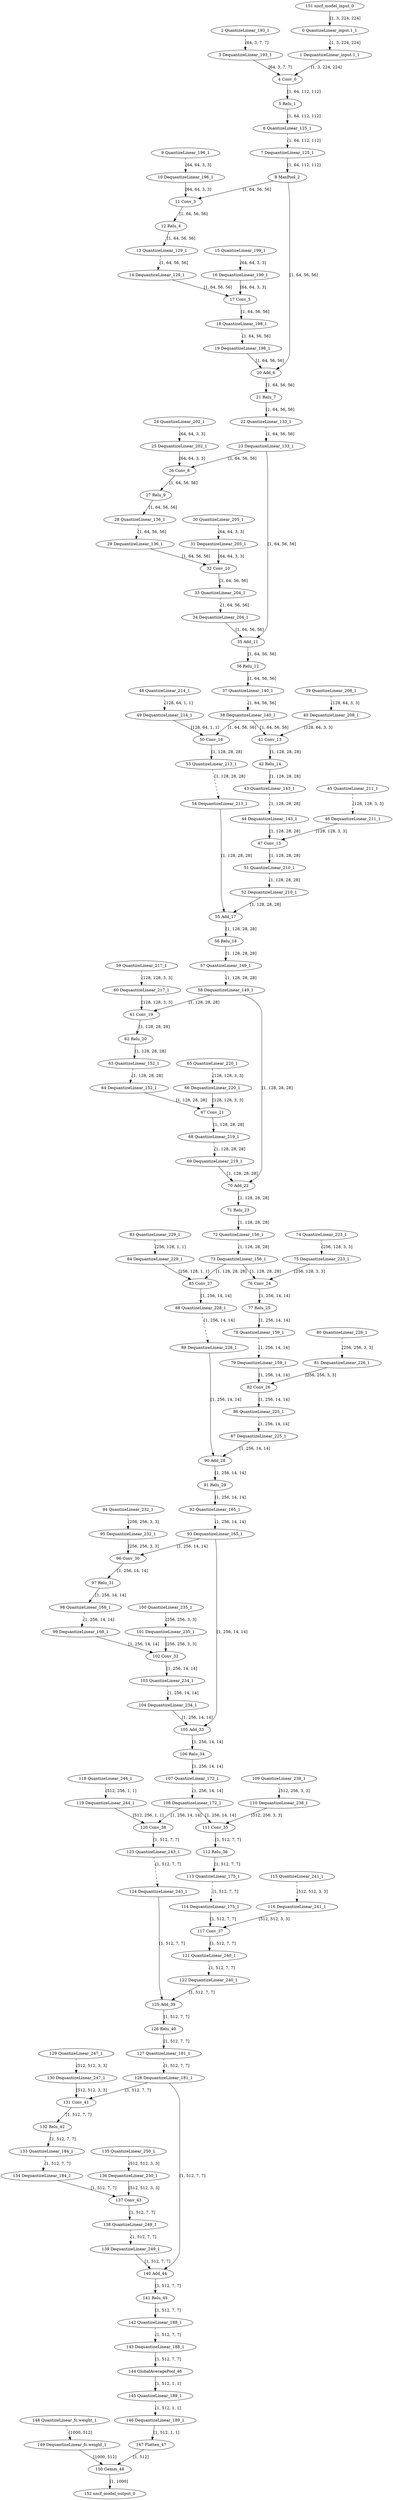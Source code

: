 strict digraph  {
"0 QuantizeLinear_input.1_1" [id=0, type=QuantizeLinear];
"1 DequantizeLinear_input.1_1" [id=1, type=DequantizeLinear];
"2 QuantizeLinear_193_1" [id=2, type=QuantizeLinear];
"3 DequantizeLinear_193_1" [id=3, type=DequantizeLinear];
"4 Conv_0" [id=4, type=Conv];
"5 Relu_1" [id=5, type=Relu];
"6 QuantizeLinear_125_1" [id=6, type=QuantizeLinear];
"7 DequantizeLinear_125_1" [id=7, type=DequantizeLinear];
"8 MaxPool_2" [id=8, type=MaxPool];
"9 QuantizeLinear_196_1" [id=9, type=QuantizeLinear];
"10 DequantizeLinear_196_1" [id=10, type=DequantizeLinear];
"11 Conv_3" [id=11, type=Conv];
"12 Relu_4" [id=12, type=Relu];
"13 QuantizeLinear_129_1" [id=13, type=QuantizeLinear];
"14 DequantizeLinear_129_1" [id=14, type=DequantizeLinear];
"15 QuantizeLinear_199_1" [id=15, type=QuantizeLinear];
"16 DequantizeLinear_199_1" [id=16, type=DequantizeLinear];
"17 Conv_5" [id=17, type=Conv];
"18 QuantizeLinear_198_1" [id=18, type=QuantizeLinear];
"19 DequantizeLinear_198_1" [id=19, type=DequantizeLinear];
"20 Add_6" [id=20, type=Add];
"21 Relu_7" [id=21, type=Relu];
"22 QuantizeLinear_133_1" [id=22, type=QuantizeLinear];
"23 DequantizeLinear_133_1" [id=23, type=DequantizeLinear];
"24 QuantizeLinear_202_1" [id=24, type=QuantizeLinear];
"25 DequantizeLinear_202_1" [id=25, type=DequantizeLinear];
"26 Conv_8" [id=26, type=Conv];
"27 Relu_9" [id=27, type=Relu];
"28 QuantizeLinear_136_1" [id=28, type=QuantizeLinear];
"29 DequantizeLinear_136_1" [id=29, type=DequantizeLinear];
"30 QuantizeLinear_205_1" [id=30, type=QuantizeLinear];
"31 DequantizeLinear_205_1" [id=31, type=DequantizeLinear];
"32 Conv_10" [id=32, type=Conv];
"33 QuantizeLinear_204_1" [id=33, type=QuantizeLinear];
"34 DequantizeLinear_204_1" [id=34, type=DequantizeLinear];
"35 Add_11" [id=35, type=Add];
"36 Relu_12" [id=36, type=Relu];
"37 QuantizeLinear_140_1" [id=37, type=QuantizeLinear];
"38 DequantizeLinear_140_1" [id=38, type=DequantizeLinear];
"39 QuantizeLinear_208_1" [id=39, type=QuantizeLinear];
"40 DequantizeLinear_208_1" [id=40, type=DequantizeLinear];
"41 Conv_13" [id=41, type=Conv];
"42 Relu_14" [id=42, type=Relu];
"43 QuantizeLinear_143_1" [id=43, type=QuantizeLinear];
"44 DequantizeLinear_143_1" [id=44, type=DequantizeLinear];
"45 QuantizeLinear_211_1" [id=45, type=QuantizeLinear];
"46 DequantizeLinear_211_1" [id=46, type=DequantizeLinear];
"47 Conv_15" [id=47, type=Conv];
"48 QuantizeLinear_214_1" [id=48, type=QuantizeLinear];
"49 DequantizeLinear_214_1" [id=49, type=DequantizeLinear];
"50 Conv_16" [id=50, type=Conv];
"51 QuantizeLinear_210_1" [id=51, type=QuantizeLinear];
"52 DequantizeLinear_210_1" [id=52, type=DequantizeLinear];
"53 QuantizeLinear_213_1" [id=53, type=QuantizeLinear];
"54 DequantizeLinear_213_1" [id=54, type=DequantizeLinear];
"55 Add_17" [id=55, type=Add];
"56 Relu_18" [id=56, type=Relu];
"57 QuantizeLinear_149_1" [id=57, type=QuantizeLinear];
"58 DequantizeLinear_149_1" [id=58, type=DequantizeLinear];
"59 QuantizeLinear_217_1" [id=59, type=QuantizeLinear];
"60 DequantizeLinear_217_1" [id=60, type=DequantizeLinear];
"61 Conv_19" [id=61, type=Conv];
"62 Relu_20" [id=62, type=Relu];
"63 QuantizeLinear_152_1" [id=63, type=QuantizeLinear];
"64 DequantizeLinear_152_1" [id=64, type=DequantizeLinear];
"65 QuantizeLinear_220_1" [id=65, type=QuantizeLinear];
"66 DequantizeLinear_220_1" [id=66, type=DequantizeLinear];
"67 Conv_21" [id=67, type=Conv];
"68 QuantizeLinear_219_1" [id=68, type=QuantizeLinear];
"69 DequantizeLinear_219_1" [id=69, type=DequantizeLinear];
"70 Add_22" [id=70, type=Add];
"71 Relu_23" [id=71, type=Relu];
"72 QuantizeLinear_156_1" [id=72, type=QuantizeLinear];
"73 DequantizeLinear_156_1" [id=73, type=DequantizeLinear];
"74 QuantizeLinear_223_1" [id=74, type=QuantizeLinear];
"75 DequantizeLinear_223_1" [id=75, type=DequantizeLinear];
"76 Conv_24" [id=76, type=Conv];
"77 Relu_25" [id=77, type=Relu];
"78 QuantizeLinear_159_1" [id=78, type=QuantizeLinear];
"79 DequantizeLinear_159_1" [id=79, type=DequantizeLinear];
"80 QuantizeLinear_226_1" [id=80, type=QuantizeLinear];
"81 DequantizeLinear_226_1" [id=81, type=DequantizeLinear];
"82 Conv_26" [id=82, type=Conv];
"83 QuantizeLinear_229_1" [id=83, type=QuantizeLinear];
"84 DequantizeLinear_229_1" [id=84, type=DequantizeLinear];
"85 Conv_27" [id=85, type=Conv];
"86 QuantizeLinear_225_1" [id=86, type=QuantizeLinear];
"87 DequantizeLinear_225_1" [id=87, type=DequantizeLinear];
"88 QuantizeLinear_228_1" [id=88, type=QuantizeLinear];
"89 DequantizeLinear_228_1" [id=89, type=DequantizeLinear];
"90 Add_28" [id=90, type=Add];
"91 Relu_29" [id=91, type=Relu];
"92 QuantizeLinear_165_1" [id=92, type=QuantizeLinear];
"93 DequantizeLinear_165_1" [id=93, type=DequantizeLinear];
"94 QuantizeLinear_232_1" [id=94, type=QuantizeLinear];
"95 DequantizeLinear_232_1" [id=95, type=DequantizeLinear];
"96 Conv_30" [id=96, type=Conv];
"97 Relu_31" [id=97, type=Relu];
"98 QuantizeLinear_168_1" [id=98, type=QuantizeLinear];
"99 DequantizeLinear_168_1" [id=99, type=DequantizeLinear];
"100 QuantizeLinear_235_1" [id=100, type=QuantizeLinear];
"101 DequantizeLinear_235_1" [id=101, type=DequantizeLinear];
"102 Conv_32" [id=102, type=Conv];
"103 QuantizeLinear_234_1" [id=103, type=QuantizeLinear];
"104 DequantizeLinear_234_1" [id=104, type=DequantizeLinear];
"105 Add_33" [id=105, type=Add];
"106 Relu_34" [id=106, type=Relu];
"107 QuantizeLinear_172_1" [id=107, type=QuantizeLinear];
"108 DequantizeLinear_172_1" [id=108, type=DequantizeLinear];
"109 QuantizeLinear_238_1" [id=109, type=QuantizeLinear];
"110 DequantizeLinear_238_1" [id=110, type=DequantizeLinear];
"111 Conv_35" [id=111, type=Conv];
"112 Relu_36" [id=112, type=Relu];
"113 QuantizeLinear_175_1" [id=113, type=QuantizeLinear];
"114 DequantizeLinear_175_1" [id=114, type=DequantizeLinear];
"115 QuantizeLinear_241_1" [id=115, type=QuantizeLinear];
"116 DequantizeLinear_241_1" [id=116, type=DequantizeLinear];
"117 Conv_37" [id=117, type=Conv];
"118 QuantizeLinear_244_1" [id=118, type=QuantizeLinear];
"119 DequantizeLinear_244_1" [id=119, type=DequantizeLinear];
"120 Conv_38" [id=120, type=Conv];
"121 QuantizeLinear_240_1" [id=121, type=QuantizeLinear];
"122 DequantizeLinear_240_1" [id=122, type=DequantizeLinear];
"123 QuantizeLinear_243_1" [id=123, type=QuantizeLinear];
"124 DequantizeLinear_243_1" [id=124, type=DequantizeLinear];
"125 Add_39" [id=125, type=Add];
"126 Relu_40" [id=126, type=Relu];
"127 QuantizeLinear_181_1" [id=127, type=QuantizeLinear];
"128 DequantizeLinear_181_1" [id=128, type=DequantizeLinear];
"129 QuantizeLinear_247_1" [id=129, type=QuantizeLinear];
"130 DequantizeLinear_247_1" [id=130, type=DequantizeLinear];
"131 Conv_41" [id=131, type=Conv];
"132 Relu_42" [id=132, type=Relu];
"133 QuantizeLinear_184_1" [id=133, type=QuantizeLinear];
"134 DequantizeLinear_184_1" [id=134, type=DequantizeLinear];
"135 QuantizeLinear_250_1" [id=135, type=QuantizeLinear];
"136 DequantizeLinear_250_1" [id=136, type=DequantizeLinear];
"137 Conv_43" [id=137, type=Conv];
"138 QuantizeLinear_249_1" [id=138, type=QuantizeLinear];
"139 DequantizeLinear_249_1" [id=139, type=DequantizeLinear];
"140 Add_44" [id=140, type=Add];
"141 Relu_45" [id=141, type=Relu];
"142 QuantizeLinear_188_1" [id=142, type=QuantizeLinear];
"143 DequantizeLinear_188_1" [id=143, type=DequantizeLinear];
"144 GlobalAveragePool_46" [id=144, type=GlobalAveragePool];
"145 QuantizeLinear_189_1" [id=145, type=QuantizeLinear];
"146 DequantizeLinear_189_1" [id=146, type=DequantizeLinear];
"147 Flatten_47" [id=147, type=Flatten];
"148 QuantizeLinear_fc.weight_1" [id=148, type=QuantizeLinear];
"149 DequantizeLinear_fc.weight_1" [id=149, type=DequantizeLinear];
"150 Gemm_48" [id=150, type=Gemm];
"151 nncf_model_input_0" [id=151, type=nncf_model_input];
"152 nncf_model_output_0" [id=152, type=nncf_model_output];
"0 QuantizeLinear_input.1_1" -> "1 DequantizeLinear_input.1_1"  [label="[1, 3, 224, 224]", style=dashed];
"1 DequantizeLinear_input.1_1" -> "4 Conv_0"  [label="[1, 3, 224, 224]", style=solid];
"2 QuantizeLinear_193_1" -> "3 DequantizeLinear_193_1"  [label="[64, 3, 7, 7]", style=dashed];
"3 DequantizeLinear_193_1" -> "4 Conv_0"  [label="[64, 3, 7, 7]", style=solid];
"4 Conv_0" -> "5 Relu_1"  [label="[1, 64, 112, 112]", style=solid];
"5 Relu_1" -> "6 QuantizeLinear_125_1"  [label="[1, 64, 112, 112]", style=solid];
"6 QuantizeLinear_125_1" -> "7 DequantizeLinear_125_1"  [label="[1, 64, 112, 112]", style=dashed];
"7 DequantizeLinear_125_1" -> "8 MaxPool_2"  [label="[1, 64, 112, 112]", style=solid];
"8 MaxPool_2" -> "11 Conv_3"  [label="[1, 64, 56, 56]", style=solid];
"8 MaxPool_2" -> "20 Add_6"  [label="[1, 64, 56, 56]", style=solid];
"9 QuantizeLinear_196_1" -> "10 DequantizeLinear_196_1"  [label="[64, 64, 3, 3]", style=dashed];
"10 DequantizeLinear_196_1" -> "11 Conv_3"  [label="[64, 64, 3, 3]", style=solid];
"11 Conv_3" -> "12 Relu_4"  [label="[1, 64, 56, 56]", style=solid];
"12 Relu_4" -> "13 QuantizeLinear_129_1"  [label="[1, 64, 56, 56]", style=solid];
"13 QuantizeLinear_129_1" -> "14 DequantizeLinear_129_1"  [label="[1, 64, 56, 56]", style=dashed];
"14 DequantizeLinear_129_1" -> "17 Conv_5"  [label="[1, 64, 56, 56]", style=solid];
"15 QuantizeLinear_199_1" -> "16 DequantizeLinear_199_1"  [label="[64, 64, 3, 3]", style=dashed];
"16 DequantizeLinear_199_1" -> "17 Conv_5"  [label="[64, 64, 3, 3]", style=solid];
"17 Conv_5" -> "18 QuantizeLinear_198_1"  [label="[1, 64, 56, 56]", style=solid];
"18 QuantizeLinear_198_1" -> "19 DequantizeLinear_198_1"  [label="[1, 64, 56, 56]", style=dashed];
"19 DequantizeLinear_198_1" -> "20 Add_6"  [label="[1, 64, 56, 56]", style=solid];
"20 Add_6" -> "21 Relu_7"  [label="[1, 64, 56, 56]", style=solid];
"21 Relu_7" -> "22 QuantizeLinear_133_1"  [label="[1, 64, 56, 56]", style=solid];
"22 QuantizeLinear_133_1" -> "23 DequantizeLinear_133_1"  [label="[1, 64, 56, 56]", style=dashed];
"23 DequantizeLinear_133_1" -> "26 Conv_8"  [label="[1, 64, 56, 56]", style=solid];
"23 DequantizeLinear_133_1" -> "35 Add_11"  [label="[1, 64, 56, 56]", style=solid];
"24 QuantizeLinear_202_1" -> "25 DequantizeLinear_202_1"  [label="[64, 64, 3, 3]", style=dashed];
"25 DequantizeLinear_202_1" -> "26 Conv_8"  [label="[64, 64, 3, 3]", style=solid];
"26 Conv_8" -> "27 Relu_9"  [label="[1, 64, 56, 56]", style=solid];
"27 Relu_9" -> "28 QuantizeLinear_136_1"  [label="[1, 64, 56, 56]", style=solid];
"28 QuantizeLinear_136_1" -> "29 DequantizeLinear_136_1"  [label="[1, 64, 56, 56]", style=dashed];
"29 DequantizeLinear_136_1" -> "32 Conv_10"  [label="[1, 64, 56, 56]", style=solid];
"30 QuantizeLinear_205_1" -> "31 DequantizeLinear_205_1"  [label="[64, 64, 3, 3]", style=dashed];
"31 DequantizeLinear_205_1" -> "32 Conv_10"  [label="[64, 64, 3, 3]", style=solid];
"32 Conv_10" -> "33 QuantizeLinear_204_1"  [label="[1, 64, 56, 56]", style=solid];
"33 QuantizeLinear_204_1" -> "34 DequantizeLinear_204_1"  [label="[1, 64, 56, 56]", style=dashed];
"34 DequantizeLinear_204_1" -> "35 Add_11"  [label="[1, 64, 56, 56]", style=solid];
"35 Add_11" -> "36 Relu_12"  [label="[1, 64, 56, 56]", style=solid];
"36 Relu_12" -> "37 QuantizeLinear_140_1"  [label="[1, 64, 56, 56]", style=solid];
"37 QuantizeLinear_140_1" -> "38 DequantizeLinear_140_1"  [label="[1, 64, 56, 56]", style=dashed];
"38 DequantizeLinear_140_1" -> "41 Conv_13"  [label="[1, 64, 56, 56]", style=solid];
"38 DequantizeLinear_140_1" -> "50 Conv_16"  [label="[1, 64, 56, 56]", style=solid];
"39 QuantizeLinear_208_1" -> "40 DequantizeLinear_208_1"  [label="[128, 64, 3, 3]", style=dashed];
"40 DequantizeLinear_208_1" -> "41 Conv_13"  [label="[128, 64, 3, 3]", style=solid];
"41 Conv_13" -> "42 Relu_14"  [label="[1, 128, 28, 28]", style=solid];
"42 Relu_14" -> "43 QuantizeLinear_143_1"  [label="[1, 128, 28, 28]", style=solid];
"43 QuantizeLinear_143_1" -> "44 DequantizeLinear_143_1"  [label="[1, 128, 28, 28]", style=dashed];
"44 DequantizeLinear_143_1" -> "47 Conv_15"  [label="[1, 128, 28, 28]", style=solid];
"45 QuantizeLinear_211_1" -> "46 DequantizeLinear_211_1"  [label="[128, 128, 3, 3]", style=dashed];
"46 DequantizeLinear_211_1" -> "47 Conv_15"  [label="[128, 128, 3, 3]", style=solid];
"47 Conv_15" -> "51 QuantizeLinear_210_1"  [label="[1, 128, 28, 28]", style=solid];
"48 QuantizeLinear_214_1" -> "49 DequantizeLinear_214_1"  [label="[128, 64, 1, 1]", style=dashed];
"49 DequantizeLinear_214_1" -> "50 Conv_16"  [label="[128, 64, 1, 1]", style=solid];
"50 Conv_16" -> "53 QuantizeLinear_213_1"  [label="[1, 128, 28, 28]", style=solid];
"51 QuantizeLinear_210_1" -> "52 DequantizeLinear_210_1"  [label="[1, 128, 28, 28]", style=dashed];
"52 DequantizeLinear_210_1" -> "55 Add_17"  [label="[1, 128, 28, 28]", style=solid];
"53 QuantizeLinear_213_1" -> "54 DequantizeLinear_213_1"  [label="[1, 128, 28, 28]", style=dashed];
"54 DequantizeLinear_213_1" -> "55 Add_17"  [label="[1, 128, 28, 28]", style=solid];
"55 Add_17" -> "56 Relu_18"  [label="[1, 128, 28, 28]", style=solid];
"56 Relu_18" -> "57 QuantizeLinear_149_1"  [label="[1, 128, 28, 28]", style=solid];
"57 QuantizeLinear_149_1" -> "58 DequantizeLinear_149_1"  [label="[1, 128, 28, 28]", style=dashed];
"58 DequantizeLinear_149_1" -> "61 Conv_19"  [label="[1, 128, 28, 28]", style=solid];
"58 DequantizeLinear_149_1" -> "70 Add_22"  [label="[1, 128, 28, 28]", style=solid];
"59 QuantizeLinear_217_1" -> "60 DequantizeLinear_217_1"  [label="[128, 128, 3, 3]", style=dashed];
"60 DequantizeLinear_217_1" -> "61 Conv_19"  [label="[128, 128, 3, 3]", style=solid];
"61 Conv_19" -> "62 Relu_20"  [label="[1, 128, 28, 28]", style=solid];
"62 Relu_20" -> "63 QuantizeLinear_152_1"  [label="[1, 128, 28, 28]", style=solid];
"63 QuantizeLinear_152_1" -> "64 DequantizeLinear_152_1"  [label="[1, 128, 28, 28]", style=dashed];
"64 DequantizeLinear_152_1" -> "67 Conv_21"  [label="[1, 128, 28, 28]", style=solid];
"65 QuantizeLinear_220_1" -> "66 DequantizeLinear_220_1"  [label="[128, 128, 3, 3]", style=dashed];
"66 DequantizeLinear_220_1" -> "67 Conv_21"  [label="[128, 128, 3, 3]", style=solid];
"67 Conv_21" -> "68 QuantizeLinear_219_1"  [label="[1, 128, 28, 28]", style=solid];
"68 QuantizeLinear_219_1" -> "69 DequantizeLinear_219_1"  [label="[1, 128, 28, 28]", style=dashed];
"69 DequantizeLinear_219_1" -> "70 Add_22"  [label="[1, 128, 28, 28]", style=solid];
"70 Add_22" -> "71 Relu_23"  [label="[1, 128, 28, 28]", style=solid];
"71 Relu_23" -> "72 QuantizeLinear_156_1"  [label="[1, 128, 28, 28]", style=solid];
"72 QuantizeLinear_156_1" -> "73 DequantizeLinear_156_1"  [label="[1, 128, 28, 28]", style=dashed];
"73 DequantizeLinear_156_1" -> "76 Conv_24"  [label="[1, 128, 28, 28]", style=solid];
"73 DequantizeLinear_156_1" -> "85 Conv_27"  [label="[1, 128, 28, 28]", style=solid];
"74 QuantizeLinear_223_1" -> "75 DequantizeLinear_223_1"  [label="[256, 128, 3, 3]", style=dashed];
"75 DequantizeLinear_223_1" -> "76 Conv_24"  [label="[256, 128, 3, 3]", style=solid];
"76 Conv_24" -> "77 Relu_25"  [label="[1, 256, 14, 14]", style=solid];
"77 Relu_25" -> "78 QuantizeLinear_159_1"  [label="[1, 256, 14, 14]", style=solid];
"78 QuantizeLinear_159_1" -> "79 DequantizeLinear_159_1"  [label="[1, 256, 14, 14]", style=dashed];
"79 DequantizeLinear_159_1" -> "82 Conv_26"  [label="[1, 256, 14, 14]", style=solid];
"80 QuantizeLinear_226_1" -> "81 DequantizeLinear_226_1"  [label="[256, 256, 3, 3]", style=dashed];
"81 DequantizeLinear_226_1" -> "82 Conv_26"  [label="[256, 256, 3, 3]", style=solid];
"82 Conv_26" -> "86 QuantizeLinear_225_1"  [label="[1, 256, 14, 14]", style=solid];
"83 QuantizeLinear_229_1" -> "84 DequantizeLinear_229_1"  [label="[256, 128, 1, 1]", style=dashed];
"84 DequantizeLinear_229_1" -> "85 Conv_27"  [label="[256, 128, 1, 1]", style=solid];
"85 Conv_27" -> "88 QuantizeLinear_228_1"  [label="[1, 256, 14, 14]", style=solid];
"86 QuantizeLinear_225_1" -> "87 DequantizeLinear_225_1"  [label="[1, 256, 14, 14]", style=dashed];
"87 DequantizeLinear_225_1" -> "90 Add_28"  [label="[1, 256, 14, 14]", style=solid];
"88 QuantizeLinear_228_1" -> "89 DequantizeLinear_228_1"  [label="[1, 256, 14, 14]", style=dashed];
"89 DequantizeLinear_228_1" -> "90 Add_28"  [label="[1, 256, 14, 14]", style=solid];
"90 Add_28" -> "91 Relu_29"  [label="[1, 256, 14, 14]", style=solid];
"91 Relu_29" -> "92 QuantizeLinear_165_1"  [label="[1, 256, 14, 14]", style=solid];
"92 QuantizeLinear_165_1" -> "93 DequantizeLinear_165_1"  [label="[1, 256, 14, 14]", style=dashed];
"93 DequantizeLinear_165_1" -> "96 Conv_30"  [label="[1, 256, 14, 14]", style=solid];
"93 DequantizeLinear_165_1" -> "105 Add_33"  [label="[1, 256, 14, 14]", style=solid];
"94 QuantizeLinear_232_1" -> "95 DequantizeLinear_232_1"  [label="[256, 256, 3, 3]", style=dashed];
"95 DequantizeLinear_232_1" -> "96 Conv_30"  [label="[256, 256, 3, 3]", style=solid];
"96 Conv_30" -> "97 Relu_31"  [label="[1, 256, 14, 14]", style=solid];
"97 Relu_31" -> "98 QuantizeLinear_168_1"  [label="[1, 256, 14, 14]", style=solid];
"98 QuantizeLinear_168_1" -> "99 DequantizeLinear_168_1"  [label="[1, 256, 14, 14]", style=dashed];
"99 DequantizeLinear_168_1" -> "102 Conv_32"  [label="[1, 256, 14, 14]", style=solid];
"100 QuantizeLinear_235_1" -> "101 DequantizeLinear_235_1"  [label="[256, 256, 3, 3]", style=dashed];
"101 DequantizeLinear_235_1" -> "102 Conv_32"  [label="[256, 256, 3, 3]", style=solid];
"102 Conv_32" -> "103 QuantizeLinear_234_1"  [label="[1, 256, 14, 14]", style=solid];
"103 QuantizeLinear_234_1" -> "104 DequantizeLinear_234_1"  [label="[1, 256, 14, 14]", style=dashed];
"104 DequantizeLinear_234_1" -> "105 Add_33"  [label="[1, 256, 14, 14]", style=solid];
"105 Add_33" -> "106 Relu_34"  [label="[1, 256, 14, 14]", style=solid];
"106 Relu_34" -> "107 QuantizeLinear_172_1"  [label="[1, 256, 14, 14]", style=solid];
"107 QuantizeLinear_172_1" -> "108 DequantizeLinear_172_1"  [label="[1, 256, 14, 14]", style=dashed];
"108 DequantizeLinear_172_1" -> "111 Conv_35"  [label="[1, 256, 14, 14]", style=solid];
"108 DequantizeLinear_172_1" -> "120 Conv_38"  [label="[1, 256, 14, 14]", style=solid];
"109 QuantizeLinear_238_1" -> "110 DequantizeLinear_238_1"  [label="[512, 256, 3, 3]", style=dashed];
"110 DequantizeLinear_238_1" -> "111 Conv_35"  [label="[512, 256, 3, 3]", style=solid];
"111 Conv_35" -> "112 Relu_36"  [label="[1, 512, 7, 7]", style=solid];
"112 Relu_36" -> "113 QuantizeLinear_175_1"  [label="[1, 512, 7, 7]", style=solid];
"113 QuantizeLinear_175_1" -> "114 DequantizeLinear_175_1"  [label="[1, 512, 7, 7]", style=dashed];
"114 DequantizeLinear_175_1" -> "117 Conv_37"  [label="[1, 512, 7, 7]", style=solid];
"115 QuantizeLinear_241_1" -> "116 DequantizeLinear_241_1"  [label="[512, 512, 3, 3]", style=dashed];
"116 DequantizeLinear_241_1" -> "117 Conv_37"  [label="[512, 512, 3, 3]", style=solid];
"117 Conv_37" -> "121 QuantizeLinear_240_1"  [label="[1, 512, 7, 7]", style=solid];
"118 QuantizeLinear_244_1" -> "119 DequantizeLinear_244_1"  [label="[512, 256, 1, 1]", style=dashed];
"119 DequantizeLinear_244_1" -> "120 Conv_38"  [label="[512, 256, 1, 1]", style=solid];
"120 Conv_38" -> "123 QuantizeLinear_243_1"  [label="[1, 512, 7, 7]", style=solid];
"121 QuantizeLinear_240_1" -> "122 DequantizeLinear_240_1"  [label="[1, 512, 7, 7]", style=dashed];
"122 DequantizeLinear_240_1" -> "125 Add_39"  [label="[1, 512, 7, 7]", style=solid];
"123 QuantizeLinear_243_1" -> "124 DequantizeLinear_243_1"  [label="[1, 512, 7, 7]", style=dashed];
"124 DequantizeLinear_243_1" -> "125 Add_39"  [label="[1, 512, 7, 7]", style=solid];
"125 Add_39" -> "126 Relu_40"  [label="[1, 512, 7, 7]", style=solid];
"126 Relu_40" -> "127 QuantizeLinear_181_1"  [label="[1, 512, 7, 7]", style=solid];
"127 QuantizeLinear_181_1" -> "128 DequantizeLinear_181_1"  [label="[1, 512, 7, 7]", style=dashed];
"128 DequantizeLinear_181_1" -> "131 Conv_41"  [label="[1, 512, 7, 7]", style=solid];
"128 DequantizeLinear_181_1" -> "140 Add_44"  [label="[1, 512, 7, 7]", style=solid];
"129 QuantizeLinear_247_1" -> "130 DequantizeLinear_247_1"  [label="[512, 512, 3, 3]", style=dashed];
"130 DequantizeLinear_247_1" -> "131 Conv_41"  [label="[512, 512, 3, 3]", style=solid];
"131 Conv_41" -> "132 Relu_42"  [label="[1, 512, 7, 7]", style=solid];
"132 Relu_42" -> "133 QuantizeLinear_184_1"  [label="[1, 512, 7, 7]", style=solid];
"133 QuantizeLinear_184_1" -> "134 DequantizeLinear_184_1"  [label="[1, 512, 7, 7]", style=dashed];
"134 DequantizeLinear_184_1" -> "137 Conv_43"  [label="[1, 512, 7, 7]", style=solid];
"135 QuantizeLinear_250_1" -> "136 DequantizeLinear_250_1"  [label="[512, 512, 3, 3]", style=dashed];
"136 DequantizeLinear_250_1" -> "137 Conv_43"  [label="[512, 512, 3, 3]", style=solid];
"137 Conv_43" -> "138 QuantizeLinear_249_1"  [label="[1, 512, 7, 7]", style=solid];
"138 QuantizeLinear_249_1" -> "139 DequantizeLinear_249_1"  [label="[1, 512, 7, 7]", style=dashed];
"139 DequantizeLinear_249_1" -> "140 Add_44"  [label="[1, 512, 7, 7]", style=solid];
"140 Add_44" -> "141 Relu_45"  [label="[1, 512, 7, 7]", style=solid];
"141 Relu_45" -> "142 QuantizeLinear_188_1"  [label="[1, 512, 7, 7]", style=solid];
"142 QuantizeLinear_188_1" -> "143 DequantizeLinear_188_1"  [label="[1, 512, 7, 7]", style=dashed];
"143 DequantizeLinear_188_1" -> "144 GlobalAveragePool_46"  [label="[1, 512, 7, 7]", style=solid];
"144 GlobalAveragePool_46" -> "145 QuantizeLinear_189_1"  [label="[1, 512, 1, 1]", style=solid];
"145 QuantizeLinear_189_1" -> "146 DequantizeLinear_189_1"  [label="[1, 512, 1, 1]", style=dashed];
"146 DequantizeLinear_189_1" -> "147 Flatten_47"  [label="[1, 512, 1, 1]", style=solid];
"147 Flatten_47" -> "150 Gemm_48"  [label="[1, 512]", style=solid];
"148 QuantizeLinear_fc.weight_1" -> "149 DequantizeLinear_fc.weight_1"  [label="[1000, 512]", style=dashed];
"149 DequantizeLinear_fc.weight_1" -> "150 Gemm_48"  [label="[1000, 512]", style=solid];
"150 Gemm_48" -> "152 nncf_model_output_0"  [label="[1, 1000]", style=solid];
"151 nncf_model_input_0" -> "0 QuantizeLinear_input.1_1"  [label="[1, 3, 224, 224]", style=solid];
}
